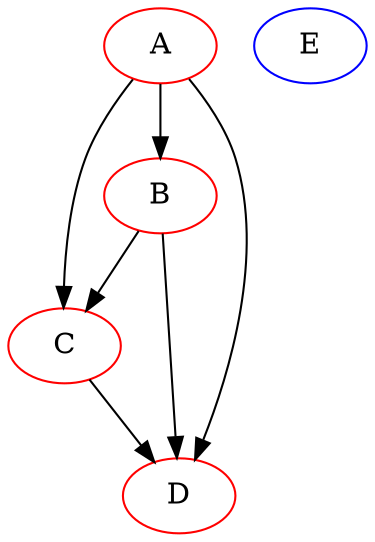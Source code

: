 digraph {
A[color=red];
B[color=red];
C[color=red];
D[color=red];
E[color=blue];
A -> B;
A -> C;
A -> D;
B -> C;
B -> D;
C -> D;
}